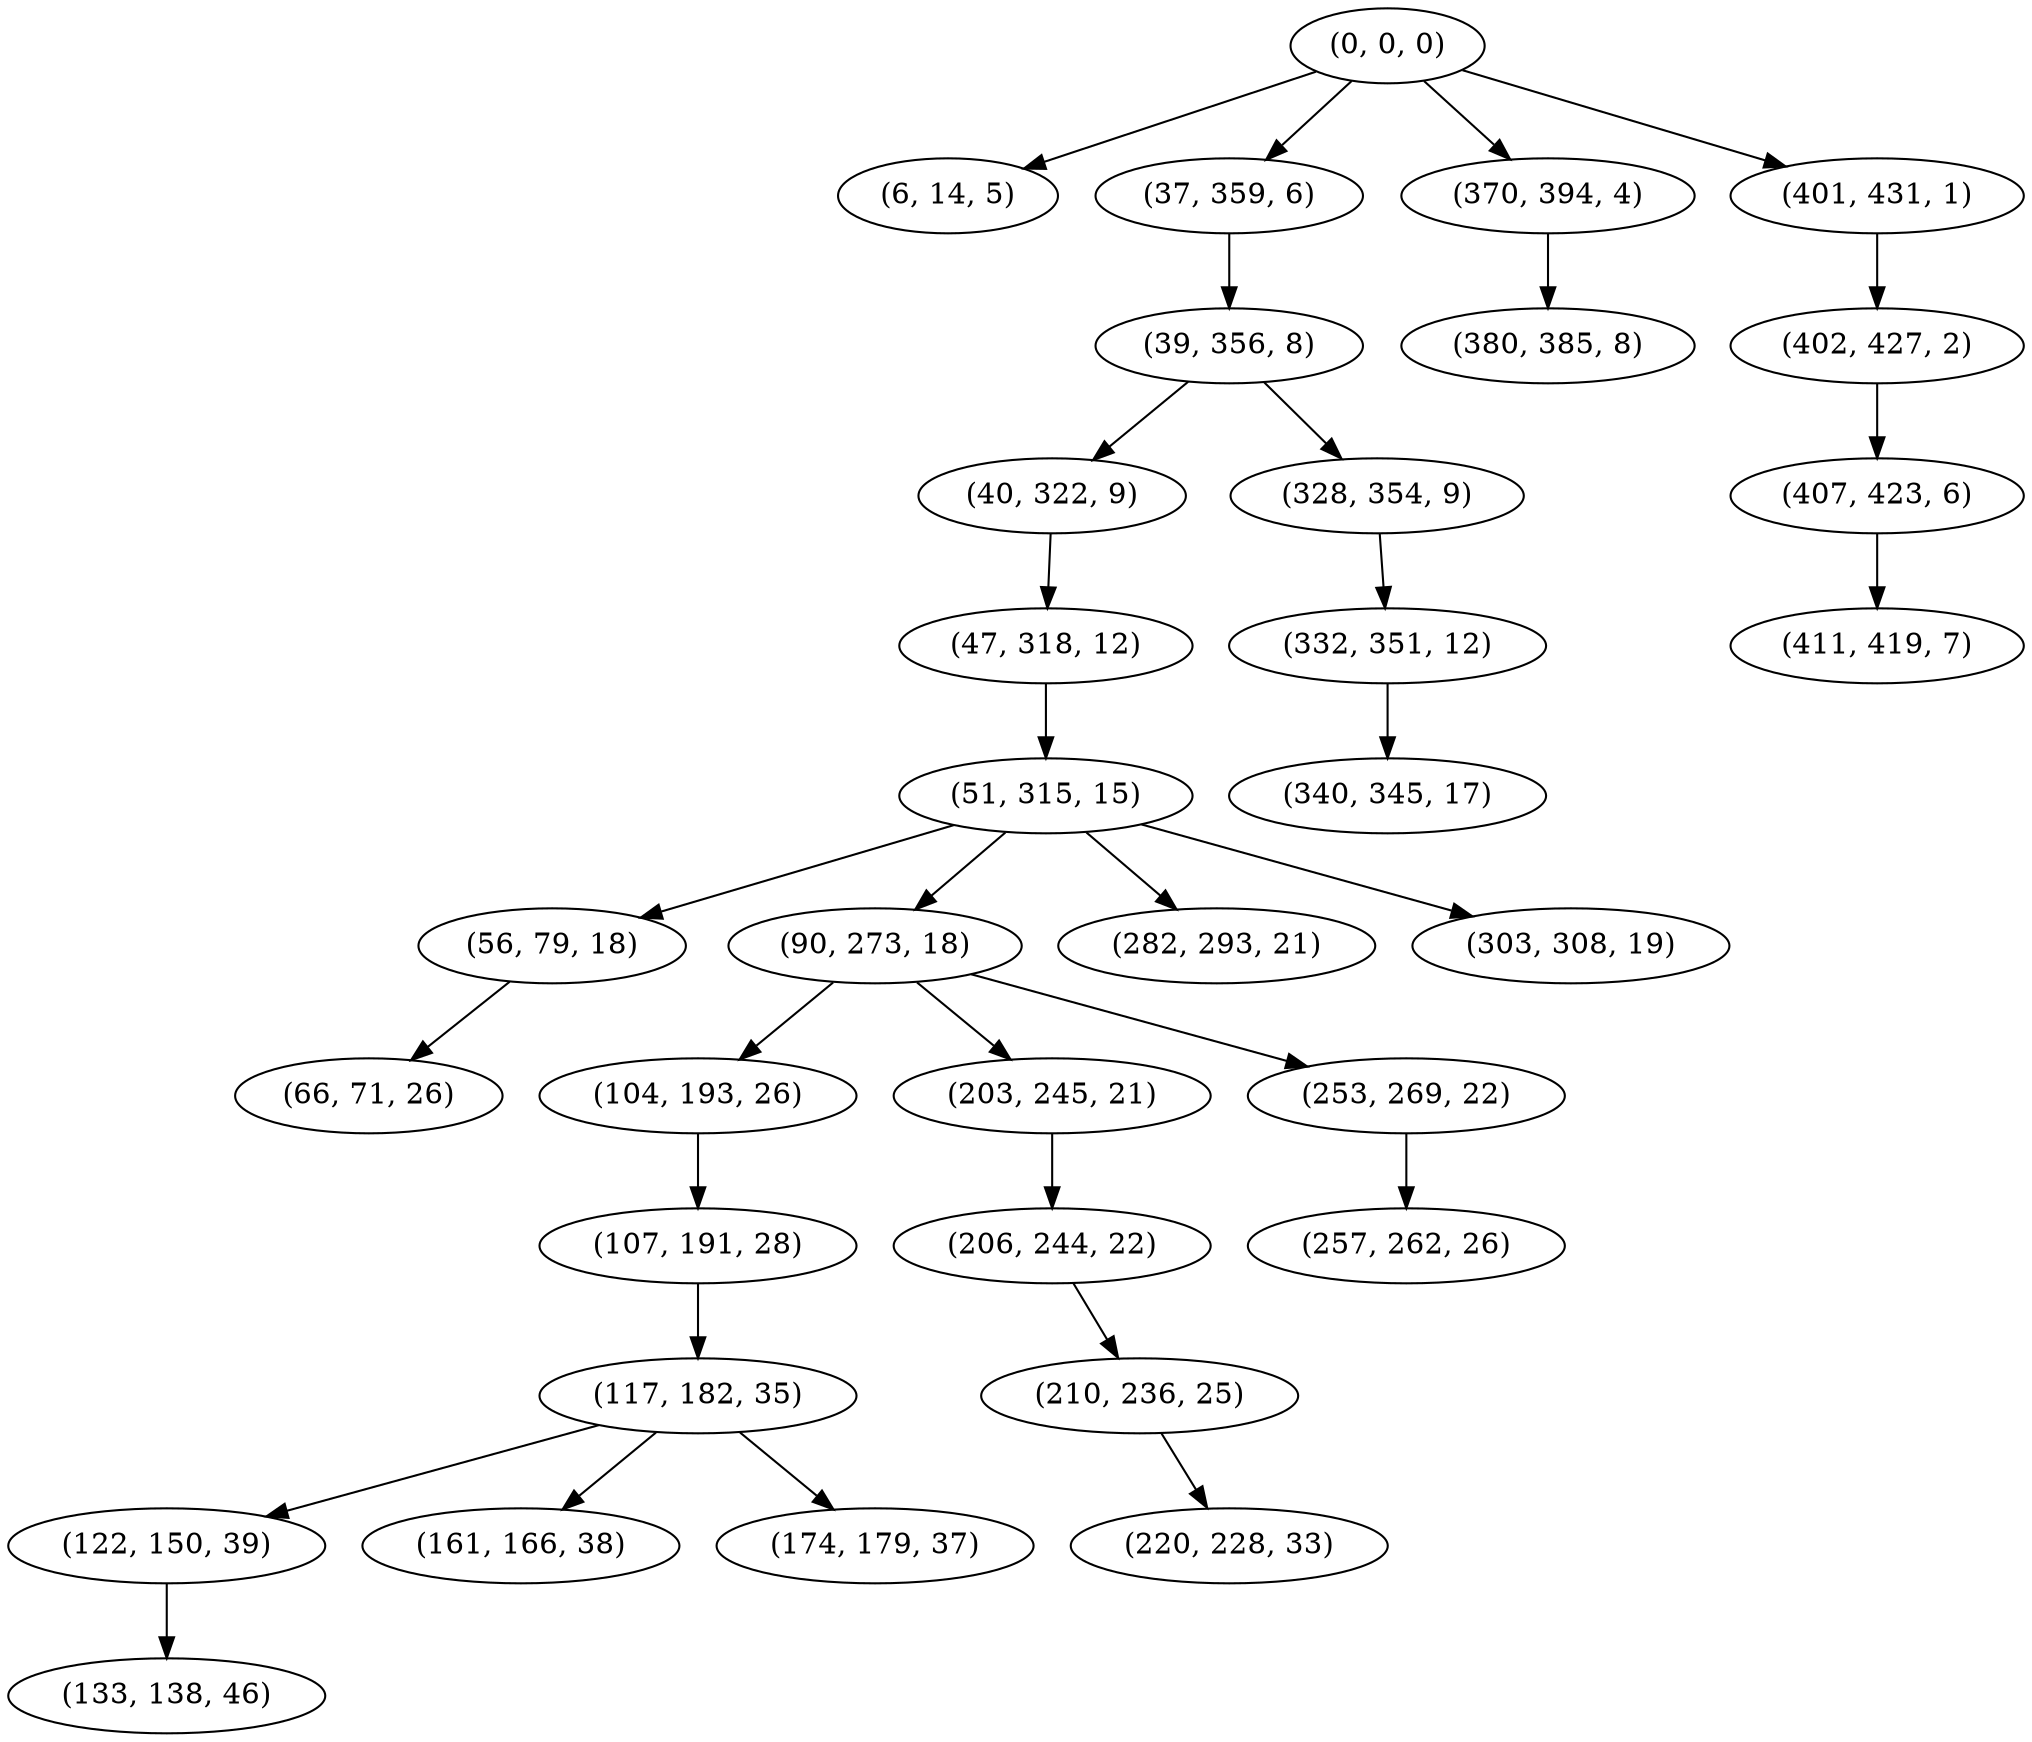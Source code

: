 digraph tree {
    "(0, 0, 0)";
    "(6, 14, 5)";
    "(37, 359, 6)";
    "(39, 356, 8)";
    "(40, 322, 9)";
    "(47, 318, 12)";
    "(51, 315, 15)";
    "(56, 79, 18)";
    "(66, 71, 26)";
    "(90, 273, 18)";
    "(104, 193, 26)";
    "(107, 191, 28)";
    "(117, 182, 35)";
    "(122, 150, 39)";
    "(133, 138, 46)";
    "(161, 166, 38)";
    "(174, 179, 37)";
    "(203, 245, 21)";
    "(206, 244, 22)";
    "(210, 236, 25)";
    "(220, 228, 33)";
    "(253, 269, 22)";
    "(257, 262, 26)";
    "(282, 293, 21)";
    "(303, 308, 19)";
    "(328, 354, 9)";
    "(332, 351, 12)";
    "(340, 345, 17)";
    "(370, 394, 4)";
    "(380, 385, 8)";
    "(401, 431, 1)";
    "(402, 427, 2)";
    "(407, 423, 6)";
    "(411, 419, 7)";
    "(0, 0, 0)" -> "(6, 14, 5)";
    "(0, 0, 0)" -> "(37, 359, 6)";
    "(0, 0, 0)" -> "(370, 394, 4)";
    "(0, 0, 0)" -> "(401, 431, 1)";
    "(37, 359, 6)" -> "(39, 356, 8)";
    "(39, 356, 8)" -> "(40, 322, 9)";
    "(39, 356, 8)" -> "(328, 354, 9)";
    "(40, 322, 9)" -> "(47, 318, 12)";
    "(47, 318, 12)" -> "(51, 315, 15)";
    "(51, 315, 15)" -> "(56, 79, 18)";
    "(51, 315, 15)" -> "(90, 273, 18)";
    "(51, 315, 15)" -> "(282, 293, 21)";
    "(51, 315, 15)" -> "(303, 308, 19)";
    "(56, 79, 18)" -> "(66, 71, 26)";
    "(90, 273, 18)" -> "(104, 193, 26)";
    "(90, 273, 18)" -> "(203, 245, 21)";
    "(90, 273, 18)" -> "(253, 269, 22)";
    "(104, 193, 26)" -> "(107, 191, 28)";
    "(107, 191, 28)" -> "(117, 182, 35)";
    "(117, 182, 35)" -> "(122, 150, 39)";
    "(117, 182, 35)" -> "(161, 166, 38)";
    "(117, 182, 35)" -> "(174, 179, 37)";
    "(122, 150, 39)" -> "(133, 138, 46)";
    "(203, 245, 21)" -> "(206, 244, 22)";
    "(206, 244, 22)" -> "(210, 236, 25)";
    "(210, 236, 25)" -> "(220, 228, 33)";
    "(253, 269, 22)" -> "(257, 262, 26)";
    "(328, 354, 9)" -> "(332, 351, 12)";
    "(332, 351, 12)" -> "(340, 345, 17)";
    "(370, 394, 4)" -> "(380, 385, 8)";
    "(401, 431, 1)" -> "(402, 427, 2)";
    "(402, 427, 2)" -> "(407, 423, 6)";
    "(407, 423, 6)" -> "(411, 419, 7)";
}
